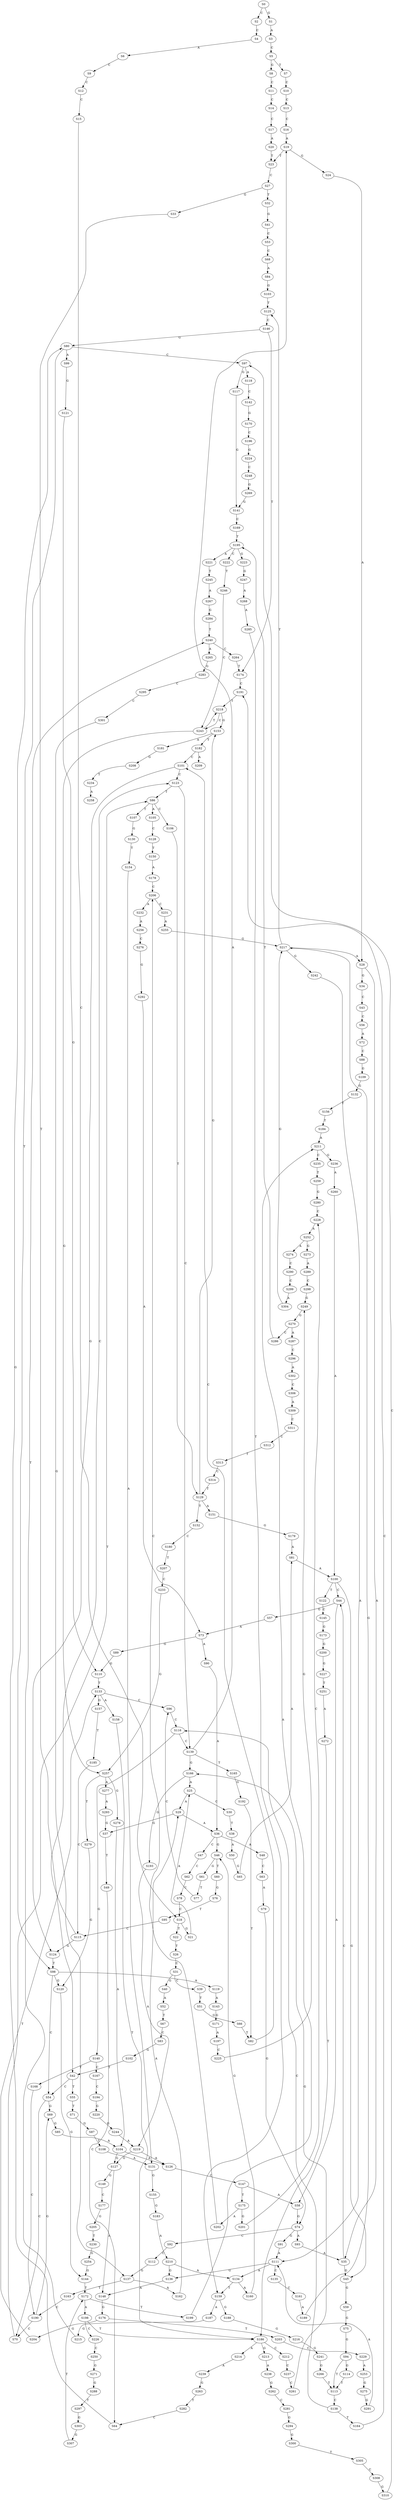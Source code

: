 strict digraph  {
	S0 -> S1 [ label = G ];
	S0 -> S2 [ label = C ];
	S1 -> S3 [ label = A ];
	S2 -> S4 [ label = C ];
	S3 -> S5 [ label = C ];
	S4 -> S6 [ label = A ];
	S5 -> S7 [ label = T ];
	S5 -> S8 [ label = G ];
	S6 -> S9 [ label = C ];
	S7 -> S10 [ label = C ];
	S8 -> S11 [ label = C ];
	S9 -> S12 [ label = C ];
	S10 -> S13 [ label = C ];
	S11 -> S14 [ label = C ];
	S12 -> S15 [ label = C ];
	S13 -> S16 [ label = C ];
	S14 -> S17 [ label = C ];
	S15 -> S18 [ label = C ];
	S16 -> S19 [ label = A ];
	S17 -> S20 [ label = A ];
	S18 -> S21 [ label = G ];
	S18 -> S22 [ label = T ];
	S19 -> S23 [ label = T ];
	S19 -> S24 [ label = G ];
	S20 -> S23 [ label = T ];
	S21 -> S25 [ label = A ];
	S22 -> S26 [ label = T ];
	S23 -> S27 [ label = C ];
	S24 -> S28 [ label = A ];
	S25 -> S29 [ label = A ];
	S25 -> S30 [ label = C ];
	S26 -> S31 [ label = C ];
	S27 -> S32 [ label = T ];
	S27 -> S33 [ label = G ];
	S28 -> S34 [ label = G ];
	S28 -> S35 [ label = A ];
	S29 -> S36 [ label = A ];
	S29 -> S37 [ label = G ];
	S30 -> S38 [ label = T ];
	S31 -> S39 [ label = C ];
	S31 -> S40 [ label = G ];
	S32 -> S41 [ label = G ];
	S33 -> S42 [ label = T ];
	S34 -> S43 [ label = C ];
	S35 -> S44 [ label = C ];
	S35 -> S45 [ label = G ];
	S36 -> S46 [ label = G ];
	S36 -> S47 [ label = C ];
	S36 -> S48 [ label = A ];
	S37 -> S49 [ label = T ];
	S38 -> S50 [ label = A ];
	S39 -> S51 [ label = T ];
	S40 -> S52 [ label = A ];
	S41 -> S53 [ label = C ];
	S42 -> S54 [ label = C ];
	S42 -> S55 [ label = T ];
	S43 -> S56 [ label = C ];
	S44 -> S57 [ label = G ];
	S44 -> S58 [ label = A ];
	S45 -> S59 [ label = G ];
	S46 -> S60 [ label = T ];
	S46 -> S61 [ label = G ];
	S47 -> S62 [ label = C ];
	S48 -> S63 [ label = C ];
	S49 -> S64 [ label = C ];
	S50 -> S65 [ label = G ];
	S51 -> S66 [ label = G ];
	S52 -> S67 [ label = T ];
	S53 -> S68 [ label = C ];
	S54 -> S69 [ label = G ];
	S54 -> S70 [ label = C ];
	S55 -> S71 [ label = T ];
	S56 -> S72 [ label = A ];
	S57 -> S73 [ label = A ];
	S58 -> S74 [ label = G ];
	S59 -> S75 [ label = G ];
	S60 -> S76 [ label = G ];
	S61 -> S77 [ label = T ];
	S62 -> S78 [ label = C ];
	S63 -> S79 [ label = A ];
	S64 -> S80 [ label = G ];
	S65 -> S81 [ label = A ];
	S66 -> S82 [ label = T ];
	S67 -> S83 [ label = C ];
	S68 -> S84 [ label = A ];
	S69 -> S85 [ label = G ];
	S70 -> S86 [ label = T ];
	S71 -> S87 [ label = G ];
	S72 -> S88 [ label = C ];
	S73 -> S89 [ label = G ];
	S73 -> S90 [ label = A ];
	S74 -> S91 [ label = G ];
	S74 -> S92 [ label = C ];
	S74 -> S93 [ label = A ];
	S75 -> S94 [ label = G ];
	S76 -> S95 [ label = T ];
	S77 -> S96 [ label = C ];
	S78 -> S18 [ label = C ];
	S79 -> S74 [ label = G ];
	S80 -> S97 [ label = C ];
	S80 -> S98 [ label = T ];
	S80 -> S99 [ label = A ];
	S81 -> S100 [ label = A ];
	S82 -> S101 [ label = C ];
	S83 -> S102 [ label = G ];
	S84 -> S103 [ label = G ];
	S85 -> S104 [ label = A ];
	S86 -> S105 [ label = A ];
	S86 -> S106 [ label = C ];
	S86 -> S107 [ label = T ];
	S87 -> S108 [ label = T ];
	S88 -> S109 [ label = G ];
	S89 -> S110 [ label = G ];
	S90 -> S36 [ label = A ];
	S91 -> S111 [ label = A ];
	S92 -> S112 [ label = C ];
	S93 -> S35 [ label = A ];
	S94 -> S113 [ label = T ];
	S94 -> S114 [ label = G ];
	S95 -> S115 [ label = C ];
	S96 -> S116 [ label = C ];
	S97 -> S117 [ label = G ];
	S97 -> S118 [ label = A ];
	S98 -> S54 [ label = C ];
	S98 -> S119 [ label = A ];
	S98 -> S120 [ label = G ];
	S99 -> S121 [ label = G ];
	S100 -> S122 [ label = T ];
	S100 -> S44 [ label = C ];
	S100 -> S45 [ label = G ];
	S101 -> S123 [ label = C ];
	S101 -> S124 [ label = G ];
	S102 -> S42 [ label = T ];
	S103 -> S125 [ label = T ];
	S104 -> S126 [ label = A ];
	S104 -> S127 [ label = G ];
	S105 -> S128 [ label = C ];
	S106 -> S129 [ label = T ];
	S107 -> S130 [ label = G ];
	S108 -> S131 [ label = A ];
	S109 -> S132 [ label = G ];
	S110 -> S133 [ label = T ];
	S111 -> S134 [ label = A ];
	S111 -> S135 [ label = C ];
	S111 -> S136 [ label = G ];
	S112 -> S137 [ label = G ];
	S113 -> S138 [ label = C ];
	S114 -> S113 [ label = T ];
	S115 -> S124 [ label = G ];
	S115 -> S123 [ label = C ];
	S116 -> S139 [ label = C ];
	S116 -> S140 [ label = G ];
	S117 -> S141 [ label = G ];
	S118 -> S142 [ label = C ];
	S119 -> S143 [ label = A ];
	S120 -> S144 [ label = G ];
	S121 -> S110 [ label = G ];
	S122 -> S145 [ label = C ];
	S123 -> S86 [ label = T ];
	S123 -> S139 [ label = C ];
	S124 -> S98 [ label = T ];
	S125 -> S146 [ label = C ];
	S126 -> S147 [ label = C ];
	S127 -> S148 [ label = A ];
	S127 -> S149 [ label = G ];
	S128 -> S150 [ label = T ];
	S129 -> S151 [ label = A ];
	S129 -> S152 [ label = T ];
	S129 -> S153 [ label = G ];
	S130 -> S154 [ label = T ];
	S131 -> S155 [ label = G ];
	S132 -> S156 [ label = T ];
	S133 -> S157 [ label = G ];
	S133 -> S96 [ label = C ];
	S133 -> S158 [ label = A ];
	S134 -> S159 [ label = T ];
	S134 -> S160 [ label = A ];
	S135 -> S161 [ label = C ];
	S136 -> S148 [ label = A ];
	S137 -> S162 [ label = A ];
	S137 -> S163 [ label = T ];
	S138 -> S116 [ label = C ];
	S138 -> S164 [ label = T ];
	S139 -> S165 [ label = T ];
	S139 -> S19 [ label = A ];
	S139 -> S166 [ label = G ];
	S140 -> S167 [ label = C ];
	S140 -> S168 [ label = T ];
	S141 -> S169 [ label = C ];
	S142 -> S170 [ label = G ];
	S143 -> S171 [ label = G ];
	S144 -> S172 [ label = T ];
	S145 -> S173 [ label = G ];
	S146 -> S80 [ label = G ];
	S146 -> S174 [ label = T ];
	S147 -> S58 [ label = A ];
	S147 -> S175 [ label = T ];
	S148 -> S176 [ label = G ];
	S149 -> S177 [ label = C ];
	S150 -> S178 [ label = A ];
	S151 -> S179 [ label = G ];
	S152 -> S180 [ label = C ];
	S153 -> S181 [ label = A ];
	S153 -> S182 [ label = T ];
	S154 -> S131 [ label = A ];
	S155 -> S183 [ label = G ];
	S156 -> S184 [ label = T ];
	S157 -> S185 [ label = T ];
	S158 -> S186 [ label = T ];
	S159 -> S187 [ label = A ];
	S159 -> S188 [ label = G ];
	S160 -> S46 [ label = G ];
	S161 -> S189 [ label = A ];
	S162 -> S29 [ label = A ];
	S163 -> S190 [ label = C ];
	S164 -> S191 [ label = C ];
	S165 -> S192 [ label = G ];
	S166 -> S25 [ label = A ];
	S166 -> S193 [ label = G ];
	S167 -> S194 [ label = C ];
	S168 -> S190 [ label = C ];
	S169 -> S195 [ label = T ];
	S170 -> S196 [ label = C ];
	S171 -> S197 [ label = A ];
	S172 -> S198 [ label = A ];
	S172 -> S199 [ label = T ];
	S173 -> S200 [ label = G ];
	S174 -> S191 [ label = C ];
	S175 -> S201 [ label = G ];
	S175 -> S202 [ label = A ];
	S176 -> S203 [ label = T ];
	S176 -> S204 [ label = G ];
	S177 -> S205 [ label = G ];
	S178 -> S206 [ label = C ];
	S179 -> S81 [ label = A ];
	S180 -> S207 [ label = T ];
	S181 -> S208 [ label = G ];
	S182 -> S209 [ label = A ];
	S182 -> S101 [ label = C ];
	S183 -> S210 [ label = A ];
	S184 -> S211 [ label = A ];
	S185 -> S115 [ label = C ];
	S186 -> S212 [ label = C ];
	S186 -> S213 [ label = G ];
	S186 -> S214 [ label = A ];
	S187 -> S215 [ label = G ];
	S188 -> S216 [ label = G ];
	S189 -> S217 [ label = G ];
	S190 -> S70 [ label = C ];
	S190 -> S69 [ label = G ];
	S191 -> S218 [ label = T ];
	S192 -> S82 [ label = T ];
	S193 -> S219 [ label = A ];
	S194 -> S220 [ label = G ];
	S195 -> S221 [ label = A ];
	S195 -> S222 [ label = C ];
	S195 -> S223 [ label = G ];
	S196 -> S224 [ label = G ];
	S197 -> S225 [ label = C ];
	S198 -> S186 [ label = T ];
	S198 -> S226 [ label = C ];
	S199 -> S211 [ label = A ];
	S200 -> S227 [ label = G ];
	S201 -> S228 [ label = C ];
	S202 -> S206 [ label = C ];
	S203 -> S229 [ label = C ];
	S204 -> S133 [ label = T ];
	S205 -> S230 [ label = T ];
	S206 -> S231 [ label = C ];
	S206 -> S232 [ label = A ];
	S207 -> S233 [ label = C ];
	S208 -> S234 [ label = T ];
	S210 -> S136 [ label = G ];
	S210 -> S134 [ label = A ];
	S211 -> S235 [ label = C ];
	S211 -> S236 [ label = G ];
	S212 -> S237 [ label = C ];
	S213 -> S238 [ label = A ];
	S214 -> S239 [ label = A ];
	S215 -> S240 [ label = T ];
	S216 -> S241 [ label = G ];
	S217 -> S125 [ label = T ];
	S217 -> S242 [ label = G ];
	S217 -> S28 [ label = A ];
	S218 -> S153 [ label = G ];
	S218 -> S243 [ label = C ];
	S219 -> S126 [ label = A ];
	S219 -> S127 [ label = G ];
	S220 -> S244 [ label = G ];
	S221 -> S245 [ label = T ];
	S222 -> S246 [ label = T ];
	S223 -> S247 [ label = G ];
	S224 -> S248 [ label = C ];
	S225 -> S249 [ label = G ];
	S226 -> S250 [ label = C ];
	S227 -> S251 [ label = T ];
	S228 -> S252 [ label = A ];
	S229 -> S253 [ label = A ];
	S230 -> S254 [ label = G ];
	S231 -> S255 [ label = A ];
	S232 -> S256 [ label = A ];
	S233 -> S257 [ label = G ];
	S234 -> S258 [ label = A ];
	S235 -> S259 [ label = T ];
	S236 -> S260 [ label = A ];
	S237 -> S261 [ label = C ];
	S238 -> S262 [ label = G ];
	S239 -> S263 [ label = G ];
	S240 -> S264 [ label = C ];
	S240 -> S265 [ label = A ];
	S241 -> S266 [ label = G ];
	S242 -> S111 [ label = A ];
	S243 -> S218 [ label = T ];
	S243 -> S257 [ label = G ];
	S244 -> S219 [ label = A ];
	S245 -> S267 [ label = A ];
	S246 -> S243 [ label = C ];
	S247 -> S268 [ label = A ];
	S248 -> S269 [ label = G ];
	S249 -> S270 [ label = G ];
	S250 -> S271 [ label = G ];
	S251 -> S272 [ label = A ];
	S252 -> S273 [ label = G ];
	S252 -> S274 [ label = A ];
	S253 -> S275 [ label = G ];
	S254 -> S144 [ label = G ];
	S255 -> S217 [ label = G ];
	S256 -> S276 [ label = C ];
	S257 -> S277 [ label = A ];
	S257 -> S278 [ label = G ];
	S257 -> S279 [ label = T ];
	S259 -> S280 [ label = G ];
	S260 -> S100 [ label = A ];
	S261 -> S166 [ label = G ];
	S262 -> S281 [ label = C ];
	S263 -> S282 [ label = T ];
	S264 -> S174 [ label = T ];
	S265 -> S283 [ label = G ];
	S266 -> S113 [ label = T ];
	S267 -> S284 [ label = G ];
	S268 -> S285 [ label = A ];
	S269 -> S141 [ label = G ];
	S270 -> S286 [ label = C ];
	S270 -> S287 [ label = A ];
	S271 -> S288 [ label = G ];
	S272 -> S186 [ label = T ];
	S273 -> S289 [ label = A ];
	S274 -> S290 [ label = C ];
	S275 -> S291 [ label = G ];
	S276 -> S292 [ label = G ];
	S277 -> S293 [ label = A ];
	S278 -> S104 [ label = A ];
	S279 -> S120 [ label = G ];
	S280 -> S228 [ label = C ];
	S281 -> S294 [ label = G ];
	S282 -> S64 [ label = C ];
	S283 -> S295 [ label = C ];
	S284 -> S240 [ label = T ];
	S285 -> S159 [ label = T ];
	S286 -> S195 [ label = T ];
	S287 -> S296 [ label = C ];
	S288 -> S297 [ label = T ];
	S289 -> S298 [ label = C ];
	S290 -> S299 [ label = C ];
	S291 -> S111 [ label = A ];
	S292 -> S73 [ label = A ];
	S293 -> S37 [ label = G ];
	S294 -> S300 [ label = G ];
	S295 -> S301 [ label = C ];
	S296 -> S302 [ label = A ];
	S297 -> S303 [ label = G ];
	S298 -> S249 [ label = G ];
	S299 -> S304 [ label = A ];
	S300 -> S305 [ label = T ];
	S301 -> S137 [ label = G ];
	S302 -> S306 [ label = C ];
	S303 -> S307 [ label = G ];
	S304 -> S217 [ label = G ];
	S305 -> S308 [ label = C ];
	S306 -> S309 [ label = A ];
	S307 -> S172 [ label = T ];
	S308 -> S310 [ label = G ];
	S309 -> S311 [ label = C ];
	S310 -> S97 [ label = C ];
	S311 -> S312 [ label = C ];
	S312 -> S313 [ label = T ];
	S313 -> S314 [ label = C ];
	S314 -> S129 [ label = T ];
}
